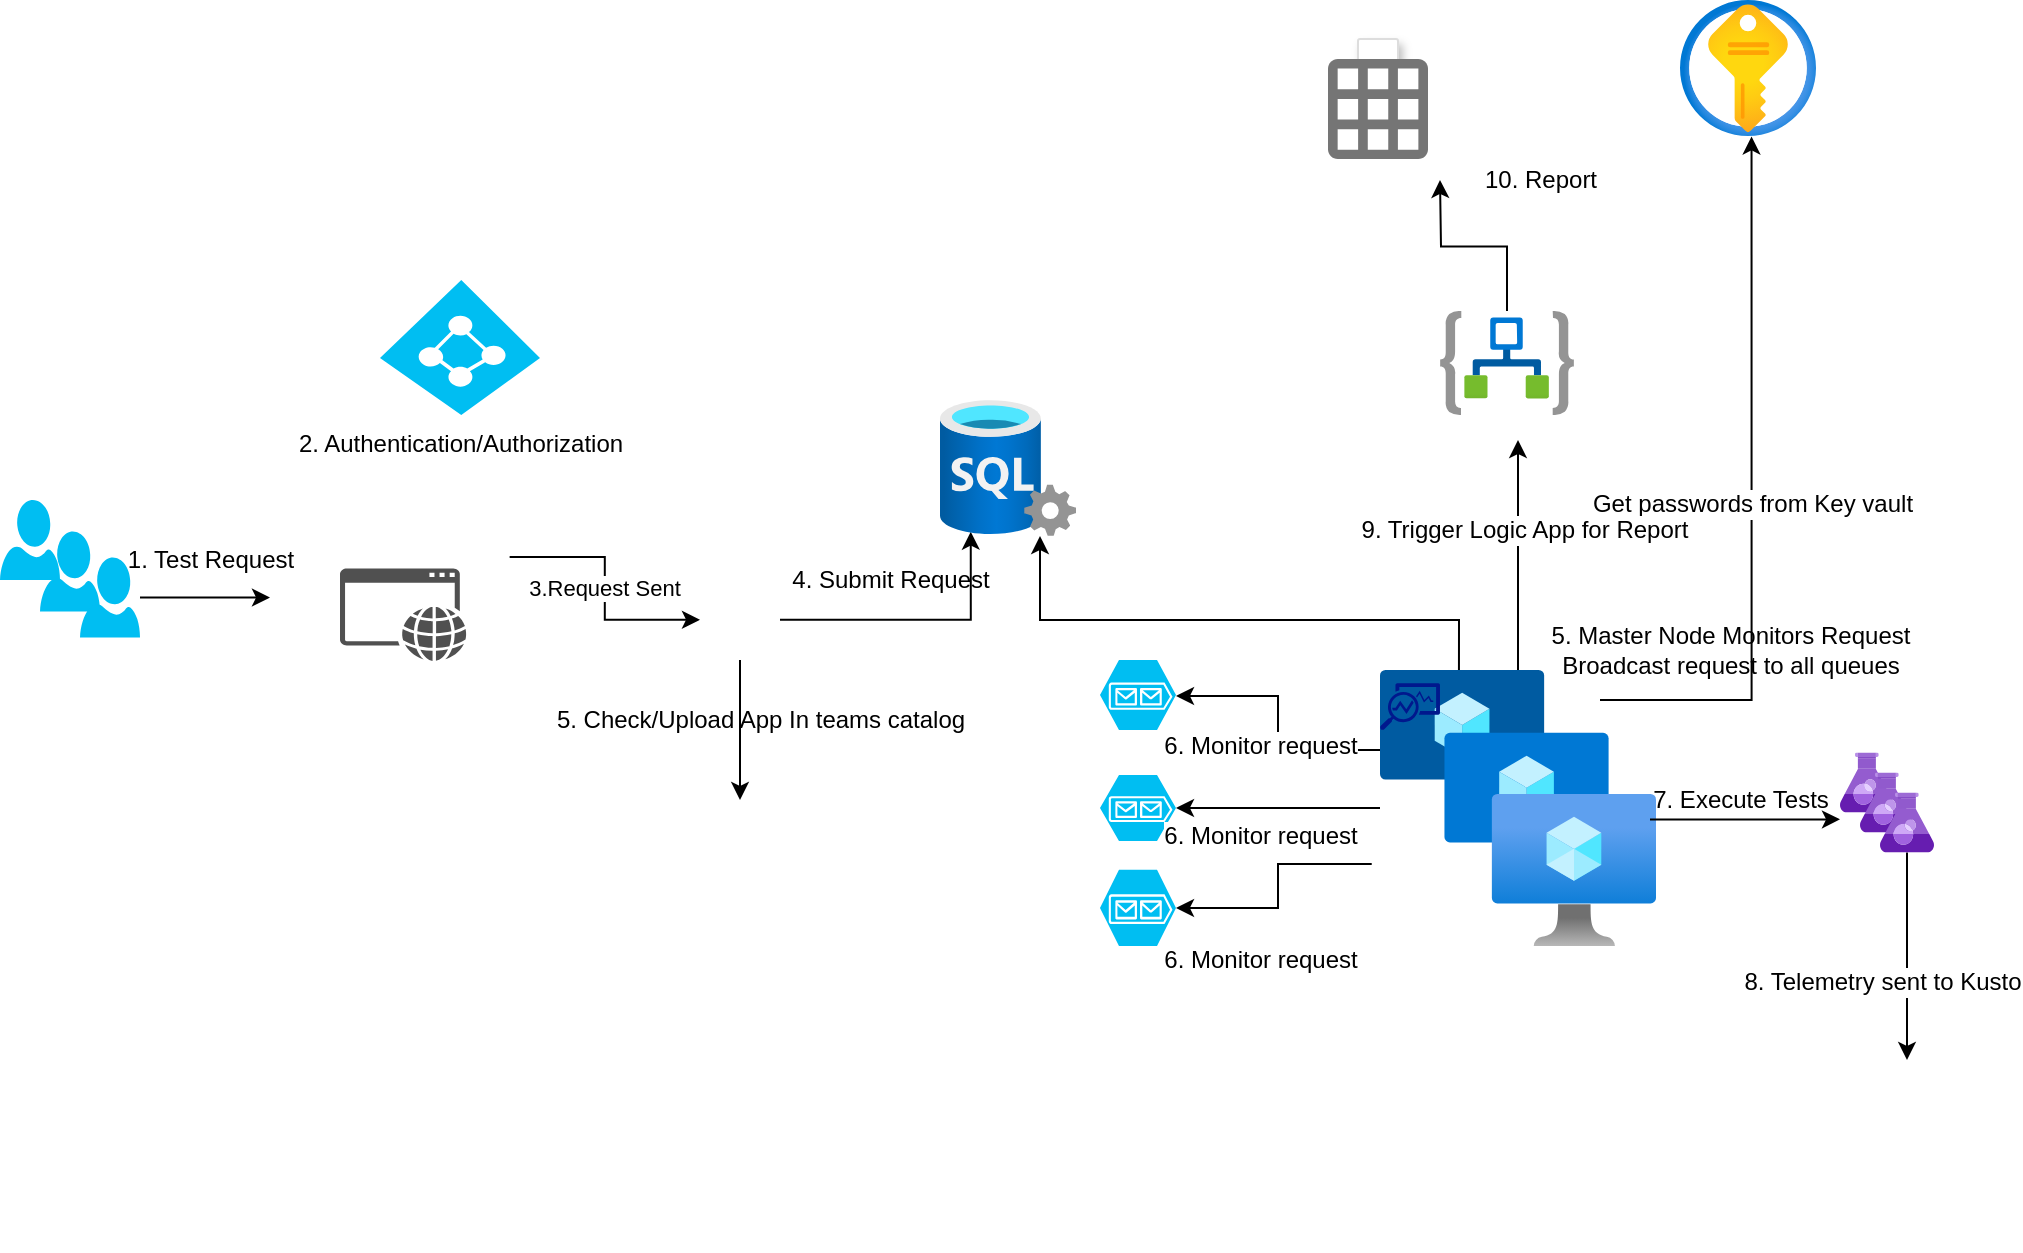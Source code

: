 <mxfile version="17.4.6" type="github">
  <diagram id="MLmHu1FTsnMF05LZP3E4" name="Page-1">
    <mxGraphModel dx="1993" dy="859" grid="1" gridSize="10" guides="1" tooltips="1" connect="1" arrows="1" fold="1" page="1" pageScale="1" pageWidth="1100" pageHeight="1700" math="0" shadow="0">
      <root>
        <mxCell id="0" />
        <mxCell id="1" parent="0" />
        <mxCell id="BwfMt-pczbsLhnT2GrHr-9" value="" style="group" vertex="1" connectable="0" parent="1">
          <mxGeometry x="230" y="400" width="151.22" height="176.25" as="geometry" />
        </mxCell>
        <mxCell id="BwfMt-pczbsLhnT2GrHr-3" value="" style="sketch=0;pointerEvents=1;shadow=0;dashed=0;html=1;strokeColor=none;fillColor=#505050;labelPosition=center;verticalLabelPosition=bottom;verticalAlign=top;outlineConnect=0;align=center;shape=mxgraph.office.communications.skype_for_business_web_app_client;" vertex="1" parent="BwfMt-pczbsLhnT2GrHr-9">
          <mxGeometry y="31.582" width="90" height="48.902" as="geometry" />
        </mxCell>
        <mxCell id="BwfMt-pczbsLhnT2GrHr-5" value="" style="whiteSpace=wrap;html=1;aspect=fixed;strokeColor=none;" vertex="1" parent="BwfMt-pczbsLhnT2GrHr-9">
          <mxGeometry x="60" width="57.052" height="57.052" as="geometry" />
        </mxCell>
        <mxCell id="BwfMt-pczbsLhnT2GrHr-6" value="" style="shape=image;html=1;verticalAlign=top;verticalLabelPosition=bottom;labelBackgroundColor=#ffffff;imageAspect=0;aspect=fixed;image=https://cdn1.iconfinder.com/data/icons/ionicons-fill-vol-2/512/logo-react-128.png" vertex="1" parent="BwfMt-pczbsLhnT2GrHr-9">
          <mxGeometry x="62" y="17.116" width="22.821" height="22.821" as="geometry" />
        </mxCell>
        <mxCell id="BwfMt-pczbsLhnT2GrHr-15" value="" style="group" vertex="1" connectable="0" parent="1">
          <mxGeometry x="60" y="400" width="155" height="68.75" as="geometry" />
        </mxCell>
        <mxCell id="BwfMt-pczbsLhnT2GrHr-10" value="" style="verticalLabelPosition=bottom;html=1;verticalAlign=top;align=center;strokeColor=none;fillColor=#00BEF2;shape=mxgraph.azure.user;" vertex="1" parent="BwfMt-pczbsLhnT2GrHr-15">
          <mxGeometry x="20" y="15.75" width="30" height="40" as="geometry" />
        </mxCell>
        <mxCell id="BwfMt-pczbsLhnT2GrHr-13" value="" style="verticalLabelPosition=bottom;html=1;verticalAlign=top;align=center;strokeColor=none;fillColor=#00BEF2;shape=mxgraph.azure.user;" vertex="1" parent="BwfMt-pczbsLhnT2GrHr-15">
          <mxGeometry x="40" y="28.75" width="30" height="40" as="geometry" />
        </mxCell>
        <mxCell id="BwfMt-pczbsLhnT2GrHr-14" value="" style="verticalLabelPosition=bottom;html=1;verticalAlign=top;align=center;strokeColor=none;fillColor=#00BEF2;shape=mxgraph.azure.user;" vertex="1" parent="BwfMt-pczbsLhnT2GrHr-15">
          <mxGeometry width="30" height="40" as="geometry" />
        </mxCell>
        <mxCell id="BwfMt-pczbsLhnT2GrHr-68" value="&lt;font color=&quot;#000000&quot;&gt;1. Test Request&lt;/font&gt;" style="text;html=1;align=center;verticalAlign=middle;resizable=0;points=[];autosize=1;strokeColor=none;fillColor=none;fontColor=#9999FF;" vertex="1" parent="BwfMt-pczbsLhnT2GrHr-15">
          <mxGeometry x="55" y="20" width="100" height="20" as="geometry" />
        </mxCell>
        <mxCell id="BwfMt-pczbsLhnT2GrHr-23" value="" style="edgeStyle=orthogonalEdgeStyle;rounded=0;orthogonalLoop=1;jettySize=auto;html=1;fontColor=#BABABA;" edge="1" parent="1" source="BwfMt-pczbsLhnT2GrHr-13">
          <mxGeometry relative="1" as="geometry">
            <mxPoint x="195" y="448.75" as="targetPoint" />
          </mxGeometry>
        </mxCell>
        <mxCell id="BwfMt-pczbsLhnT2GrHr-11" value="2. Authentication/Authorization" style="verticalLabelPosition=bottom;html=1;verticalAlign=top;align=center;strokeColor=none;fillColor=#00BEF2;shape=mxgraph.azure.azure_active_directory;fontSize=12;labelPosition=center;" vertex="1" parent="1">
          <mxGeometry x="250" y="290" width="80" height="67.5" as="geometry" />
        </mxCell>
        <mxCell id="BwfMt-pczbsLhnT2GrHr-54" style="edgeStyle=orthogonalEdgeStyle;rounded=0;orthogonalLoop=1;jettySize=auto;html=1;fontColor=#BABABA;entryX=0.226;entryY=0.968;entryDx=0;entryDy=0;entryPerimeter=0;" edge="1" parent="1" source="BwfMt-pczbsLhnT2GrHr-25" target="BwfMt-pczbsLhnT2GrHr-30">
          <mxGeometry relative="1" as="geometry">
            <mxPoint x="490" y="340" as="targetPoint" />
          </mxGeometry>
        </mxCell>
        <mxCell id="BwfMt-pczbsLhnT2GrHr-66" style="edgeStyle=orthogonalEdgeStyle;rounded=0;orthogonalLoop=1;jettySize=auto;html=1;fontColor=#BABABA;" edge="1" parent="1" source="BwfMt-pczbsLhnT2GrHr-25">
          <mxGeometry relative="1" as="geometry">
            <mxPoint x="430" y="550" as="targetPoint" />
          </mxGeometry>
        </mxCell>
        <mxCell id="BwfMt-pczbsLhnT2GrHr-25" value="" style="shape=image;verticalLabelPosition=bottom;labelBackgroundColor=default;verticalAlign=top;aspect=fixed;imageAspect=0;image=https://cdn-icons-png.flaticon.com/512/2165/2165004.png;" vertex="1" parent="1">
          <mxGeometry x="410" y="439.94" width="40" height="40" as="geometry" />
        </mxCell>
        <mxCell id="BwfMt-pczbsLhnT2GrHr-69" style="edgeStyle=orthogonalEdgeStyle;rounded=0;orthogonalLoop=1;jettySize=auto;html=1;fontSize=12;fontColor=#000000;exitX=0.286;exitY=0.014;exitDx=0;exitDy=0;exitPerimeter=0;" edge="1" parent="1" source="BwfMt-pczbsLhnT2GrHr-36" target="BwfMt-pczbsLhnT2GrHr-30">
          <mxGeometry relative="1" as="geometry">
            <mxPoint x="790" y="480" as="sourcePoint" />
            <Array as="points">
              <mxPoint x="790" y="460" />
              <mxPoint x="580" y="460" />
            </Array>
          </mxGeometry>
        </mxCell>
        <mxCell id="BwfMt-pczbsLhnT2GrHr-30" value="" style="aspect=fixed;html=1;points=[];align=center;image;fontSize=12;image=img/lib/azure2/databases/SQL_Server.svg;fontColor=#BABABA;strokeColor=default;strokeWidth=0.5;" vertex="1" parent="1">
          <mxGeometry x="530" y="350" width="68" height="68" as="geometry" />
        </mxCell>
        <mxCell id="BwfMt-pczbsLhnT2GrHr-37" value="" style="aspect=fixed;html=1;points=[];align=center;image;fontSize=12;image=img/lib/azure2/security/Key_Vaults.svg;fontColor=#BABABA;strokeColor=default;strokeWidth=0.5;" vertex="1" parent="1">
          <mxGeometry x="900" y="150" width="68" height="68" as="geometry" />
        </mxCell>
        <mxCell id="BwfMt-pczbsLhnT2GrHr-85" style="edgeStyle=orthogonalEdgeStyle;rounded=0;orthogonalLoop=1;jettySize=auto;html=1;fontSize=12;fontColor=#000000;" edge="1" parent="1" source="BwfMt-pczbsLhnT2GrHr-41">
          <mxGeometry relative="1" as="geometry">
            <mxPoint x="780" y="240" as="targetPoint" />
          </mxGeometry>
        </mxCell>
        <mxCell id="BwfMt-pczbsLhnT2GrHr-41" value="" style="aspect=fixed;html=1;points=[];align=center;image;fontSize=12;image=img/lib/azure2/integration/Logic_Apps.svg;fontColor=#BABABA;strokeColor=default;strokeWidth=0.5;" vertex="1" parent="1">
          <mxGeometry x="780" y="305.5" width="67" height="52" as="geometry" />
        </mxCell>
        <mxCell id="BwfMt-pczbsLhnT2GrHr-43" value="" style="shape=image;verticalLabelPosition=bottom;labelBackgroundColor=default;verticalAlign=top;aspect=fixed;imageAspect=0;image=https://squiglit.com/wp-content/uploads/2021/04/logo-ms-graph-api.png;" vertex="1" parent="1">
          <mxGeometry x="381.22" y="563" width="100" height="60" as="geometry" />
        </mxCell>
        <mxCell id="BwfMt-pczbsLhnT2GrHr-53" value="" style="group" vertex="1" connectable="0" parent="1">
          <mxGeometry x="610" y="480" width="278" height="143" as="geometry" />
        </mxCell>
        <mxCell id="BwfMt-pczbsLhnT2GrHr-32" value="" style="verticalLabelPosition=bottom;html=1;verticalAlign=top;align=center;strokeColor=none;fillColor=#00BEF2;shape=mxgraph.azure.storage_queue;fontColor=#BABABA;" vertex="1" parent="BwfMt-pczbsLhnT2GrHr-53">
          <mxGeometry width="38" height="35.01" as="geometry" />
        </mxCell>
        <mxCell id="BwfMt-pczbsLhnT2GrHr-34" value="" style="verticalLabelPosition=bottom;html=1;verticalAlign=top;align=center;strokeColor=none;fillColor=#00BEF2;shape=mxgraph.azure.storage_queue;fontColor=#BABABA;" vertex="1" parent="BwfMt-pczbsLhnT2GrHr-53">
          <mxGeometry y="57.44" width="38" height="33.12" as="geometry" />
        </mxCell>
        <mxCell id="BwfMt-pczbsLhnT2GrHr-35" value="" style="verticalLabelPosition=bottom;html=1;verticalAlign=top;align=center;strokeColor=none;fillColor=#00BEF2;shape=mxgraph.azure.storage_queue;fontColor=#BABABA;" vertex="1" parent="BwfMt-pczbsLhnT2GrHr-53">
          <mxGeometry y="104.88" width="38" height="38.12" as="geometry" />
        </mxCell>
        <mxCell id="BwfMt-pczbsLhnT2GrHr-36" value="" style="aspect=fixed;html=1;points=[];align=center;image;fontSize=12;image=img/lib/azure2/compute/VM_Scale_Sets.svg;fontColor=#BABABA;strokeColor=default;strokeWidth=0.5;" vertex="1" parent="BwfMt-pczbsLhnT2GrHr-53">
          <mxGeometry x="140" y="5" width="138" height="138" as="geometry" />
        </mxCell>
        <mxCell id="BwfMt-pczbsLhnT2GrHr-50" value="" style="edgeStyle=orthogonalEdgeStyle;rounded=0;orthogonalLoop=1;jettySize=auto;html=1;fontColor=#BABABA;" edge="1" parent="BwfMt-pczbsLhnT2GrHr-53" source="BwfMt-pczbsLhnT2GrHr-36" target="BwfMt-pczbsLhnT2GrHr-32">
          <mxGeometry relative="1" as="geometry">
            <Array as="points">
              <mxPoint x="89" y="45" />
              <mxPoint x="89" y="18" />
            </Array>
          </mxGeometry>
        </mxCell>
        <mxCell id="BwfMt-pczbsLhnT2GrHr-76" value="6. Monitor request" style="edgeLabel;html=1;align=center;verticalAlign=middle;resizable=0;points=[];fontSize=12;fontColor=#000000;" vertex="1" connectable="0" parent="BwfMt-pczbsLhnT2GrHr-50">
          <mxGeometry x="-0.358" y="-4" relative="1" as="geometry">
            <mxPoint x="-19" y="2" as="offset" />
          </mxGeometry>
        </mxCell>
        <mxCell id="BwfMt-pczbsLhnT2GrHr-51" value="" style="edgeStyle=orthogonalEdgeStyle;rounded=0;orthogonalLoop=1;jettySize=auto;html=1;fontColor=#BABABA;" edge="1" parent="BwfMt-pczbsLhnT2GrHr-53" source="BwfMt-pczbsLhnT2GrHr-36" target="BwfMt-pczbsLhnT2GrHr-34">
          <mxGeometry relative="1" as="geometry" />
        </mxCell>
        <mxCell id="BwfMt-pczbsLhnT2GrHr-52" value="" style="edgeStyle=orthogonalEdgeStyle;rounded=0;orthogonalLoop=1;jettySize=auto;html=1;fontColor=#BABABA;exitX=-0.03;exitY=0.703;exitDx=0;exitDy=0;exitPerimeter=0;" edge="1" parent="BwfMt-pczbsLhnT2GrHr-53" source="BwfMt-pczbsLhnT2GrHr-36" target="BwfMt-pczbsLhnT2GrHr-35">
          <mxGeometry relative="1" as="geometry">
            <mxPoint x="110" y="105" as="sourcePoint" />
          </mxGeometry>
        </mxCell>
        <mxCell id="BwfMt-pczbsLhnT2GrHr-46" value="" style="shape=image;verticalLabelPosition=bottom;labelBackgroundColor=default;verticalAlign=top;aspect=fixed;imageAspect=0;image=https://betanews.com/wp-content/uploads/2014/06/ServiceTray200-175.png;" vertex="1" parent="BwfMt-pczbsLhnT2GrHr-53">
          <mxGeometry x="199.36" y="9.07" width="19.28" height="16.87" as="geometry" />
        </mxCell>
        <mxCell id="BwfMt-pczbsLhnT2GrHr-47" value="" style="shape=image;verticalLabelPosition=bottom;labelBackgroundColor=default;verticalAlign=top;aspect=fixed;imageAspect=0;image=https://betanews.com/wp-content/uploads/2014/06/ServiceTray200-175.png;" vertex="1" parent="BwfMt-pczbsLhnT2GrHr-53">
          <mxGeometry x="230.72" y="43.13" width="19.28" height="16.87" as="geometry" />
        </mxCell>
        <mxCell id="BwfMt-pczbsLhnT2GrHr-48" value="" style="shape=image;verticalLabelPosition=bottom;labelBackgroundColor=default;verticalAlign=top;aspect=fixed;imageAspect=0;image=https://betanews.com/wp-content/uploads/2014/06/ServiceTray200-175.png;" vertex="1" parent="BwfMt-pczbsLhnT2GrHr-53">
          <mxGeometry x="255.72" y="71.25" width="19.28" height="16.87" as="geometry" />
        </mxCell>
        <mxCell id="BwfMt-pczbsLhnT2GrHr-75" value="" style="sketch=0;aspect=fixed;pointerEvents=1;shadow=0;dashed=0;html=1;strokeColor=none;labelPosition=center;verticalLabelPosition=bottom;verticalAlign=top;align=center;fillColor=#00188D;shape=mxgraph.mscae.enterprise.monitor_running_apps;fontSize=12;fontColor=#000000;" vertex="1" parent="BwfMt-pczbsLhnT2GrHr-53">
          <mxGeometry x="140" y="11.61" width="30" height="23.4" as="geometry" />
        </mxCell>
        <mxCell id="BwfMt-pczbsLhnT2GrHr-77" value="6. Monitor request" style="edgeLabel;html=1;align=center;verticalAlign=middle;resizable=0;points=[];fontSize=12;fontColor=#000000;" vertex="1" connectable="0" parent="BwfMt-pczbsLhnT2GrHr-53">
          <mxGeometry x="80" y="88.12" as="geometry" />
        </mxCell>
        <mxCell id="BwfMt-pczbsLhnT2GrHr-64" value="3.Request Sent&lt;br&gt;" style="edgeStyle=orthogonalEdgeStyle;rounded=0;orthogonalLoop=1;jettySize=auto;html=1;fontColor=#000000;" edge="1" parent="1" source="BwfMt-pczbsLhnT2GrHr-6" target="BwfMt-pczbsLhnT2GrHr-25">
          <mxGeometry relative="1" as="geometry" />
        </mxCell>
        <mxCell id="BwfMt-pczbsLhnT2GrHr-65" style="edgeStyle=orthogonalEdgeStyle;rounded=0;orthogonalLoop=1;jettySize=auto;html=1;entryX=0.526;entryY=1.003;entryDx=0;entryDy=0;entryPerimeter=0;fontColor=#BABABA;" edge="1" parent="1" target="BwfMt-pczbsLhnT2GrHr-37">
          <mxGeometry relative="1" as="geometry">
            <mxPoint x="860" y="500" as="sourcePoint" />
            <Array as="points">
              <mxPoint x="936" y="500" />
            </Array>
          </mxGeometry>
        </mxCell>
        <mxCell id="BwfMt-pczbsLhnT2GrHr-79" value="Get passwords from Key vault" style="edgeLabel;html=1;align=center;verticalAlign=middle;resizable=0;points=[];fontSize=12;fontColor=#000000;" vertex="1" connectable="0" parent="BwfMt-pczbsLhnT2GrHr-65">
          <mxGeometry x="-0.028" relative="1" as="geometry">
            <mxPoint as="offset" />
          </mxGeometry>
        </mxCell>
        <mxCell id="BwfMt-pczbsLhnT2GrHr-67" style="edgeStyle=orthogonalEdgeStyle;rounded=0;orthogonalLoop=1;jettySize=auto;html=1;fontColor=#BABABA;" edge="1" parent="1" source="BwfMt-pczbsLhnT2GrHr-36">
          <mxGeometry relative="1" as="geometry">
            <mxPoint x="819" y="370" as="targetPoint" />
          </mxGeometry>
        </mxCell>
        <mxCell id="BwfMt-pczbsLhnT2GrHr-80" value="9. Trigger Logic App for Report" style="edgeLabel;html=1;align=center;verticalAlign=middle;resizable=0;points=[];fontSize=12;fontColor=#000000;" vertex="1" connectable="0" parent="BwfMt-pczbsLhnT2GrHr-67">
          <mxGeometry x="0.231" y="-2" relative="1" as="geometry">
            <mxPoint as="offset" />
          </mxGeometry>
        </mxCell>
        <mxCell id="BwfMt-pczbsLhnT2GrHr-70" value="5. Check/Upload App In teams catalog" style="text;html=1;align=center;verticalAlign=middle;resizable=0;points=[];autosize=1;strokeColor=none;fillColor=none;fontSize=12;fontColor=#000000;" vertex="1" parent="1">
          <mxGeometry x="330" y="500" width="220" height="20" as="geometry" />
        </mxCell>
        <mxCell id="BwfMt-pczbsLhnT2GrHr-71" value="4. Submit Request" style="text;html=1;align=center;verticalAlign=middle;resizable=0;points=[];autosize=1;strokeColor=none;fillColor=none;fontSize=12;fontColor=#000000;" vertex="1" parent="1">
          <mxGeometry x="450" y="430" width="110" height="20" as="geometry" />
        </mxCell>
        <mxCell id="BwfMt-pczbsLhnT2GrHr-72" value="5. Master Node Monitors Request&lt;br&gt;Broadcast request to all queues" style="text;html=1;align=center;verticalAlign=middle;resizable=0;points=[];autosize=1;strokeColor=none;fillColor=none;fontSize=12;fontColor=#000000;" vertex="1" parent="1">
          <mxGeometry x="830" y="460" width="190" height="30" as="geometry" />
        </mxCell>
        <mxCell id="BwfMt-pczbsLhnT2GrHr-78" value="6. Monitor request" style="edgeLabel;html=1;align=center;verticalAlign=middle;resizable=0;points=[];fontSize=12;fontColor=#000000;" vertex="1" connectable="0" parent="1">
          <mxGeometry x="690" y="630" as="geometry" />
        </mxCell>
        <mxCell id="BwfMt-pczbsLhnT2GrHr-84" value="" style="shape=image;html=1;verticalAlign=top;verticalLabelPosition=bottom;labelBackgroundColor=#ffffff;imageAspect=0;aspect=fixed;image=https://cdn0.iconfinder.com/data/icons/logos-microsoft-office-365/128/Microsoft_Office-07-128.png;fontSize=12;fontColor=#000000;strokeColor=default;strokeWidth=0.5;" vertex="1" parent="1">
          <mxGeometry x="732" y="160" width="78" height="78" as="geometry" />
        </mxCell>
        <mxCell id="BwfMt-pczbsLhnT2GrHr-81" value="" style="strokeColor=#dddddd;shadow=1;strokeWidth=1;rounded=1;absoluteArcSize=1;arcSize=2;labelPosition=center;verticalLabelPosition=bottom;align=center;verticalAlign=top;spacingLeft=0;fontColor=#000000;fontSize=12;whiteSpace=wrap;spacingBottom=2;" vertex="1" parent="1">
          <mxGeometry x="739" y="169.5" width="20" height="48.5" as="geometry" />
        </mxCell>
        <mxCell id="BwfMt-pczbsLhnT2GrHr-82" value="" style="sketch=0;dashed=0;connectable=0;html=1;fillColor=#757575;strokeColor=none;shape=mxgraph.gcp2.report;part=1;fontSize=12;fontColor=#000000;labelPosition=center;verticalLabelPosition=bottom;align=center;verticalAlign=top;" vertex="1" parent="BwfMt-pczbsLhnT2GrHr-81">
          <mxGeometry x="0.5" width="50" height="50" relative="1" as="geometry">
            <mxPoint x="-25" y="10" as="offset" />
          </mxGeometry>
        </mxCell>
        <mxCell id="BwfMt-pczbsLhnT2GrHr-86" value="10. Report" style="text;html=1;align=center;verticalAlign=middle;resizable=0;points=[];autosize=1;strokeColor=none;fillColor=none;fontSize=12;fontColor=#000000;" vertex="1" parent="1">
          <mxGeometry x="795" y="230" width="70" height="20" as="geometry" />
        </mxCell>
        <mxCell id="BwfMt-pczbsLhnT2GrHr-87" value="" style="sketch=0;aspect=fixed;html=1;points=[];align=center;image;fontSize=12;image=img/lib/mscae/Azure_Test_Plans.svg;fontColor=#000000;strokeColor=default;strokeWidth=0.5;" vertex="1" parent="1">
          <mxGeometry x="980" y="526.25" width="27" height="30" as="geometry" />
        </mxCell>
        <mxCell id="BwfMt-pczbsLhnT2GrHr-88" value="" style="sketch=0;aspect=fixed;html=1;points=[];align=center;image;fontSize=12;image=img/lib/mscae/Azure_Test_Plans.svg;fontColor=#000000;strokeColor=default;strokeWidth=0.5;" vertex="1" parent="1">
          <mxGeometry x="990" y="536.25" width="27" height="30" as="geometry" />
        </mxCell>
        <mxCell id="BwfMt-pczbsLhnT2GrHr-95" style="edgeStyle=orthogonalEdgeStyle;rounded=0;orthogonalLoop=1;jettySize=auto;html=1;fontSize=12;fontColor=#000000;" edge="1" parent="1" source="BwfMt-pczbsLhnT2GrHr-89" target="BwfMt-pczbsLhnT2GrHr-97">
          <mxGeometry relative="1" as="geometry">
            <mxPoint x="993.5" y="630" as="targetPoint" />
          </mxGeometry>
        </mxCell>
        <mxCell id="BwfMt-pczbsLhnT2GrHr-96" value="8. Telemetry sent to Kusto" style="edgeLabel;html=1;align=center;verticalAlign=middle;resizable=0;points=[];fontSize=12;fontColor=#000000;" vertex="1" connectable="0" parent="BwfMt-pczbsLhnT2GrHr-95">
          <mxGeometry x="-0.269" y="7" relative="1" as="geometry">
            <mxPoint x="-20" y="26" as="offset" />
          </mxGeometry>
        </mxCell>
        <mxCell id="BwfMt-pczbsLhnT2GrHr-89" value="" style="sketch=0;aspect=fixed;html=1;points=[];align=center;image;fontSize=12;image=img/lib/mscae/Azure_Test_Plans.svg;fontColor=#000000;strokeColor=default;strokeWidth=0.5;" vertex="1" parent="1">
          <mxGeometry x="1000" y="546.25" width="27" height="30" as="geometry" />
        </mxCell>
        <mxCell id="BwfMt-pczbsLhnT2GrHr-90" style="edgeStyle=orthogonalEdgeStyle;rounded=0;orthogonalLoop=1;jettySize=auto;html=1;fontSize=12;fontColor=#000000;" edge="1" parent="1" source="BwfMt-pczbsLhnT2GrHr-48">
          <mxGeometry relative="1" as="geometry">
            <mxPoint x="980" y="559.685" as="targetPoint" />
          </mxGeometry>
        </mxCell>
        <mxCell id="BwfMt-pczbsLhnT2GrHr-91" value="7. Execute Tests" style="text;html=1;align=center;verticalAlign=middle;resizable=0;points=[];autosize=1;strokeColor=none;fillColor=none;fontSize=12;fontColor=#000000;" vertex="1" parent="1">
          <mxGeometry x="880" y="540" width="100" height="20" as="geometry" />
        </mxCell>
        <mxCell id="BwfMt-pczbsLhnT2GrHr-97" value="" style="shape=image;verticalLabelPosition=bottom;labelBackgroundColor=default;verticalAlign=top;aspect=fixed;imageAspect=0;image=https://procsi.blob.core.windows.net/blog-images/kusto-KustoIcon.png;" vertex="1" parent="1">
          <mxGeometry x="965" y="680" width="97" height="95.47" as="geometry" />
        </mxCell>
      </root>
    </mxGraphModel>
  </diagram>
</mxfile>
